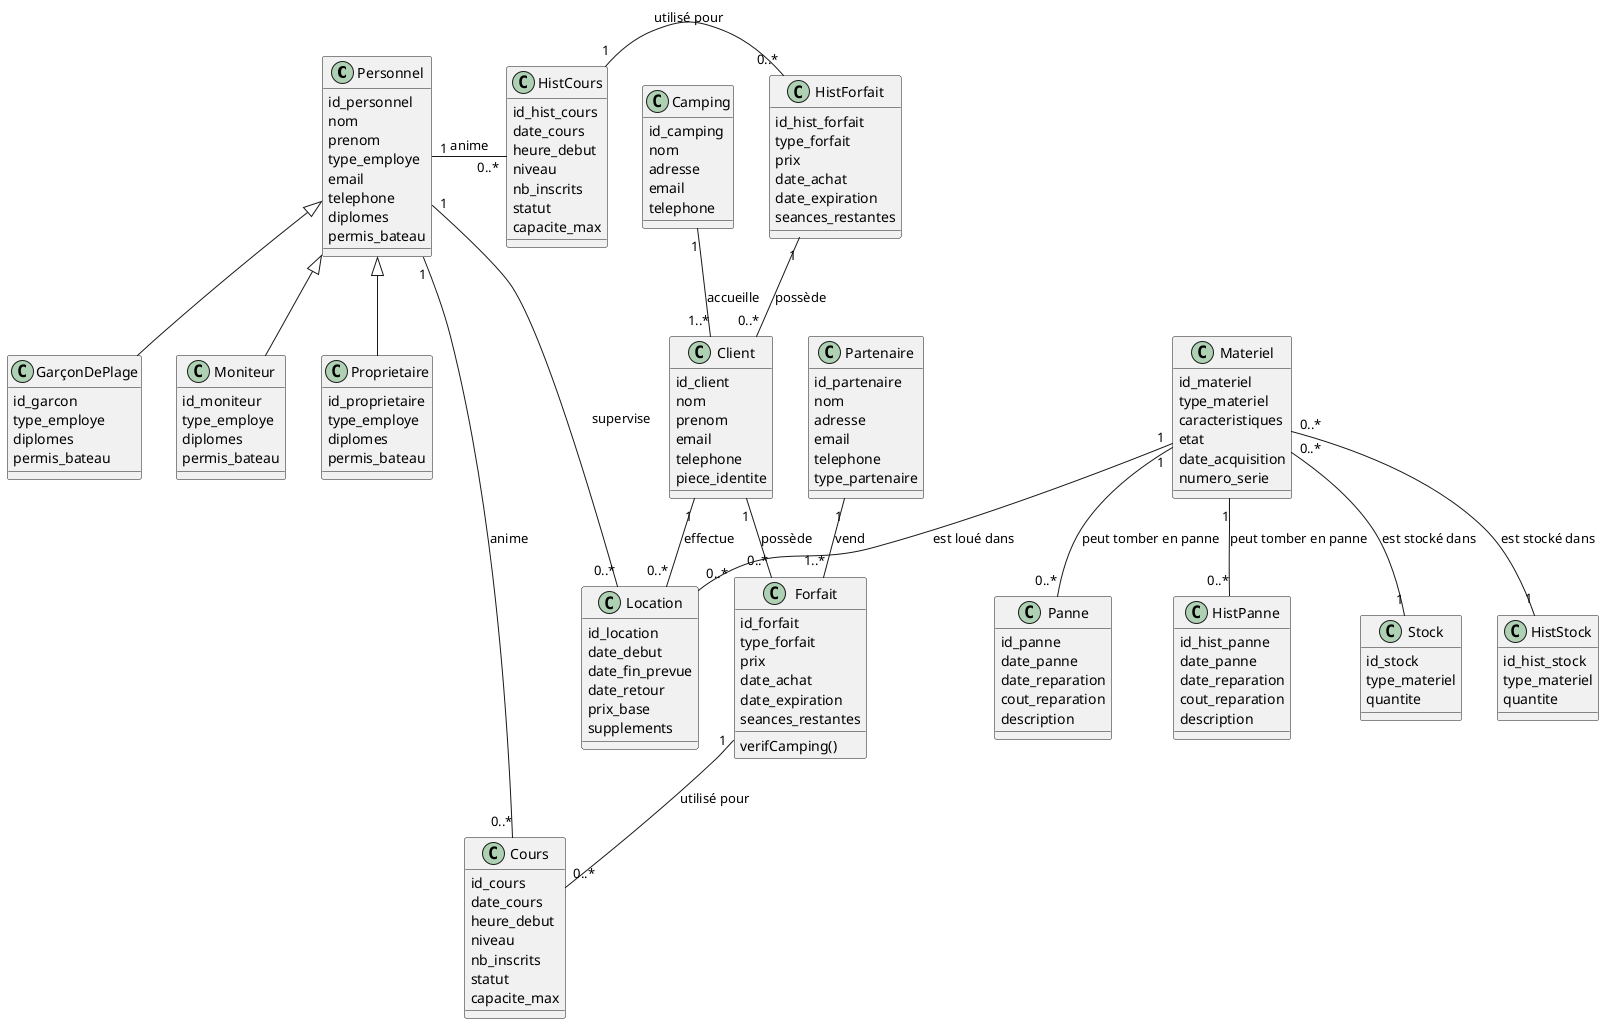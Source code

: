 @startuml
    class Personnel {
        id_personnel
        nom
        prenom
        type_employe
        email
        telephone
        diplomes
        permis_bateau
    }

    class GarçonDePlage extends Personnel {
        id_garcon
        type_employe
        diplomes
        permis_bateau
    }

    class Moniteur extends Personnel {
        id_moniteur
        type_employe
        diplomes
        permis_bateau
    }

    class Proprietaire extends Personnel {
        id_proprietaire
        type_employe
        diplomes
        permis_bateau
    }

    class Client {
        id_client
        nom
        prenom
        email
        telephone
        piece_identite
    }

    class Materiel {
        id_materiel
        type_materiel
        caracteristiques
        etat
        date_acquisition
        numero_serie
    }

    class Forfait {
        id_forfait
        type_forfait
        prix
        date_achat
        date_expiration
        seances_restantes
        verifCamping()
    }

    class Partenaire {
        id_partenaire
        nom
        adresse
        email
        telephone
        type_partenaire
    }

    class Camping {
        id_camping
        nom
        adresse
        email
        telephone
    }

    class HistForfait {
        id_hist_forfait
        type_forfait
        prix
        date_achat
        date_expiration
        seances_restantes
    }

    class Cours {
        id_cours
        date_cours
        heure_debut
        niveau
        nb_inscrits
        statut
        capacite_max
    }

    class HistCours {
        id_hist_cours
        date_cours
        heure_debut
        niveau
        nb_inscrits
        statut
        capacite_max
    }

    class Location {
        id_location
        date_debut
        date_fin_prevue
        date_retour
        prix_base
        supplements
    }

    class Panne {
        id_panne
        date_panne
        date_reparation
        cout_reparation
        description
    }

    class HistPanne {
        id_hist_panne
        date_panne
        date_reparation
        cout_reparation
        description
    }

    class Stock {
        id_stock
        type_materiel
        quantite
    }

    class HistStock {
        id_hist_stock
        type_materiel
        quantite
    }

    Client "1" -- "0..*" Forfait: possède
    Client "1" -- "0..*" Location: effectue
    Personnel "1" -- "0..*" Cours: anime
    Materiel "1" -- "0..*" Location: est loué dans
    Forfait "1" -- "0..*" Cours: utilisé pour
    Personnel "1" -- "0..*" Location: supervise
    Materiel "1" -- "0..*" Panne: peut tomber en panne
    Materiel "1" -- "0..*" HistPanne: peut tomber en panne
    Materiel "0..*" -- "1" Stock: est stocké dans
    Materiel "0..*" -- "1" HistStock: est stocké dans
    HistCours "1" - "0..*" HistForfait: utilisé pour
    Personnel "1" - "0..*" HistCours : anime
    HistForfait "1" -- "0..*" Client: possède
    Partenaire "1" -- "1..*" Forfait: vend
    Camping "1" -- "1..*" Client: accueille

@enduml
